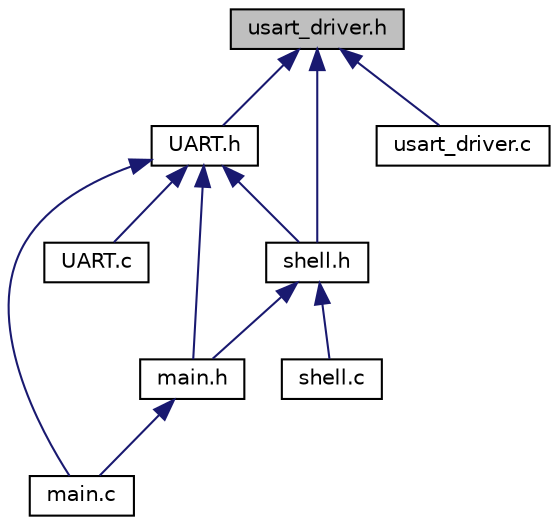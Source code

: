 digraph "usart_driver.h"
{
  edge [fontname="Helvetica",fontsize="10",labelfontname="Helvetica",labelfontsize="10"];
  node [fontname="Helvetica",fontsize="10",shape=record];
  Node5 [label="usart_driver.h",height=0.2,width=0.4,color="black", fillcolor="grey75", style="filled", fontcolor="black"];
  Node5 -> Node6 [dir="back",color="midnightblue",fontsize="10",style="solid"];
  Node6 [label="UART.h",height=0.2,width=0.4,color="black", fillcolor="white", style="filled",URL="$_u_a_r_t_8h.html",tooltip="This File contains the Macros and so to use the Interrupt driven USART Driver provided by Atmel..."];
  Node6 -> Node7 [dir="back",color="midnightblue",fontsize="10",style="solid"];
  Node7 [label="main.h",height=0.2,width=0.4,color="black", fillcolor="white", style="filled",URL="$main_8h.html",tooltip="This file is the Headerfile for the main-File. It contains general things like the F_CPU Macro etc..."];
  Node7 -> Node8 [dir="back",color="midnightblue",fontsize="10",style="solid"];
  Node8 [label="main.c",height=0.2,width=0.4,color="black", fillcolor="white", style="filled",URL="$main_8c.html",tooltip="This file is the main-File. It calls all the fancy Functions and so on. "];
  Node6 -> Node9 [dir="back",color="midnightblue",fontsize="10",style="solid"];
  Node9 [label="shell.h",height=0.2,width=0.4,color="black", fillcolor="white", style="filled",URL="$shell_8h.html",tooltip="Corresponding header-File. "];
  Node9 -> Node7 [dir="back",color="midnightblue",fontsize="10",style="solid"];
  Node9 -> Node10 [dir="back",color="midnightblue",fontsize="10",style="solid"];
  Node10 [label="shell.c",height=0.2,width=0.4,color="black", fillcolor="white", style="filled",URL="$shell_8c.html",tooltip="Implements a basic \"shell\" to communicate with the TPUART/KNX and Debug things. "];
  Node6 -> Node8 [dir="back",color="midnightblue",fontsize="10",style="solid"];
  Node6 -> Node11 [dir="back",color="midnightblue",fontsize="10",style="solid"];
  Node11 [label="UART.c",height=0.2,width=0.4,color="black", fillcolor="white", style="filled",URL="$_u_a_r_t_8c.html",tooltip="This file contains the Basic Functions to use the interrupt driven USART Driver provided by Atmel and..."];
  Node5 -> Node9 [dir="back",color="midnightblue",fontsize="10",style="solid"];
  Node5 -> Node12 [dir="back",color="midnightblue",fontsize="10",style="solid"];
  Node12 [label="usart_driver.c",height=0.2,width=0.4,color="black", fillcolor="white", style="filled",URL="$usart__driver_8c.html",tooltip="XMEGA USART driver source file. "];
}
